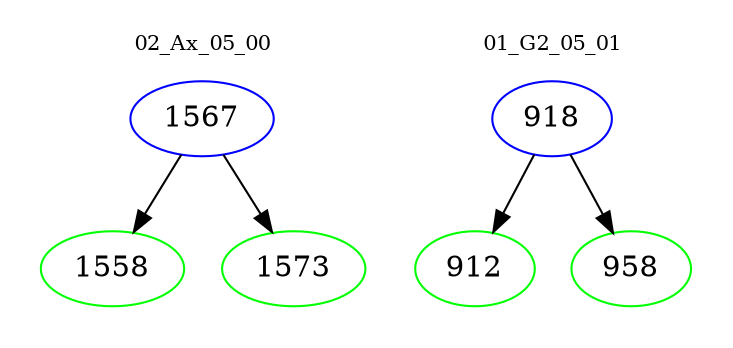 digraph{
subgraph cluster_0 {
color = white
label = "02_Ax_05_00";
fontsize=10;
T0_1567 [label="1567", color="blue"]
T0_1567 -> T0_1558 [color="black"]
T0_1558 [label="1558", color="green"]
T0_1567 -> T0_1573 [color="black"]
T0_1573 [label="1573", color="green"]
}
subgraph cluster_1 {
color = white
label = "01_G2_05_01";
fontsize=10;
T1_918 [label="918", color="blue"]
T1_918 -> T1_912 [color="black"]
T1_912 [label="912", color="green"]
T1_918 -> T1_958 [color="black"]
T1_958 [label="958", color="green"]
}
}
